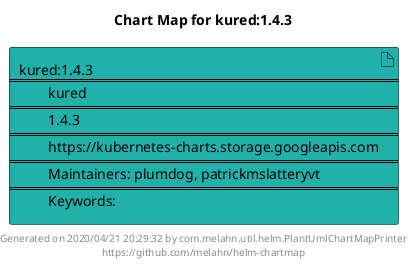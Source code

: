 @startuml
skinparam linetype ortho
skinparam backgroundColor white
skinparam usecaseBorderColor black
skinparam usecaseArrowColor LightSlateGray
skinparam artifactBorderColor black
skinparam artifactArrowColor LightSlateGray

title Chart Map for kured:1.4.3

'There is one referenced Helm Chart
artifact "kured:1.4.3\n====\n\tkured\n====\n\t1.4.3\n====\n\thttps://kubernetes-charts.storage.googleapis.com\n====\n\tMaintainers: plumdog, patrickmslatteryvt\n====\n\tKeywords: " as kured_1_4_3 #LightSeaGreen

'There are 0 referenced Docker Images

'Chart Dependencies

center footer Generated on 2020/04/21 20:29:32 by com.melahn.util.helm.PlantUmlChartMapPrinter\nhttps://github.com/melahn/helm-chartmap
@enduml
